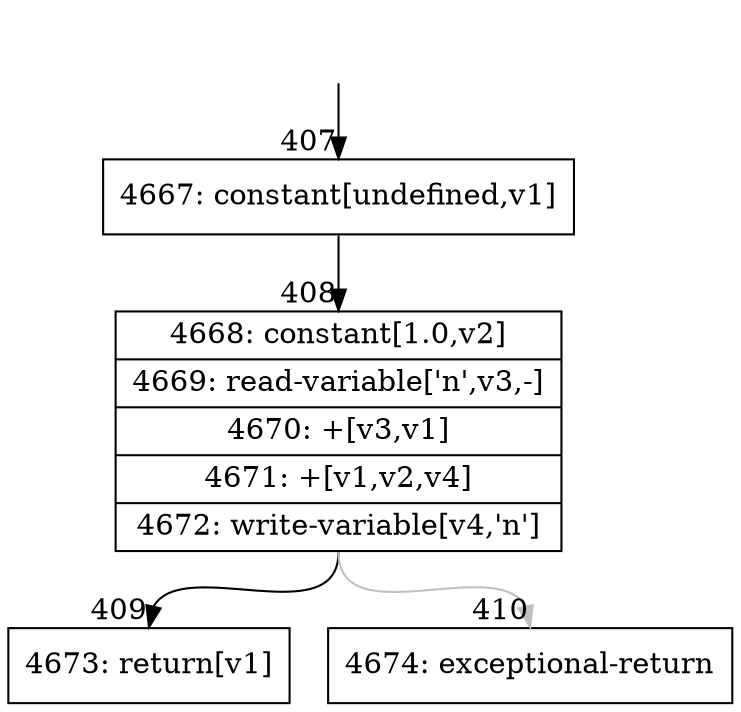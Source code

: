 digraph {
rankdir="TD"
BB_entry6[shape=none,label=""];
BB_entry6 -> BB407 [tailport=s, headport=n, headlabel="    407"]
BB407 [shape=record label="{4667: constant[undefined,v1]}" ] 
BB407 -> BB408 [tailport=s, headport=n, headlabel="      408"]
BB408 [shape=record label="{4668: constant[1.0,v2]|4669: read-variable['n',v3,-]|4670: +[v3,v1]|4671: +[v1,v2,v4]|4672: write-variable[v4,'n']}" ] 
BB408 -> BB409 [tailport=s, headport=n, headlabel="      409"]
BB408 -> BB410 [tailport=s, headport=n, color=gray, headlabel="      410"]
BB409 [shape=record label="{4673: return[v1]}" ] 
BB410 [shape=record label="{4674: exceptional-return}" ] 
//#$~ 58
}
